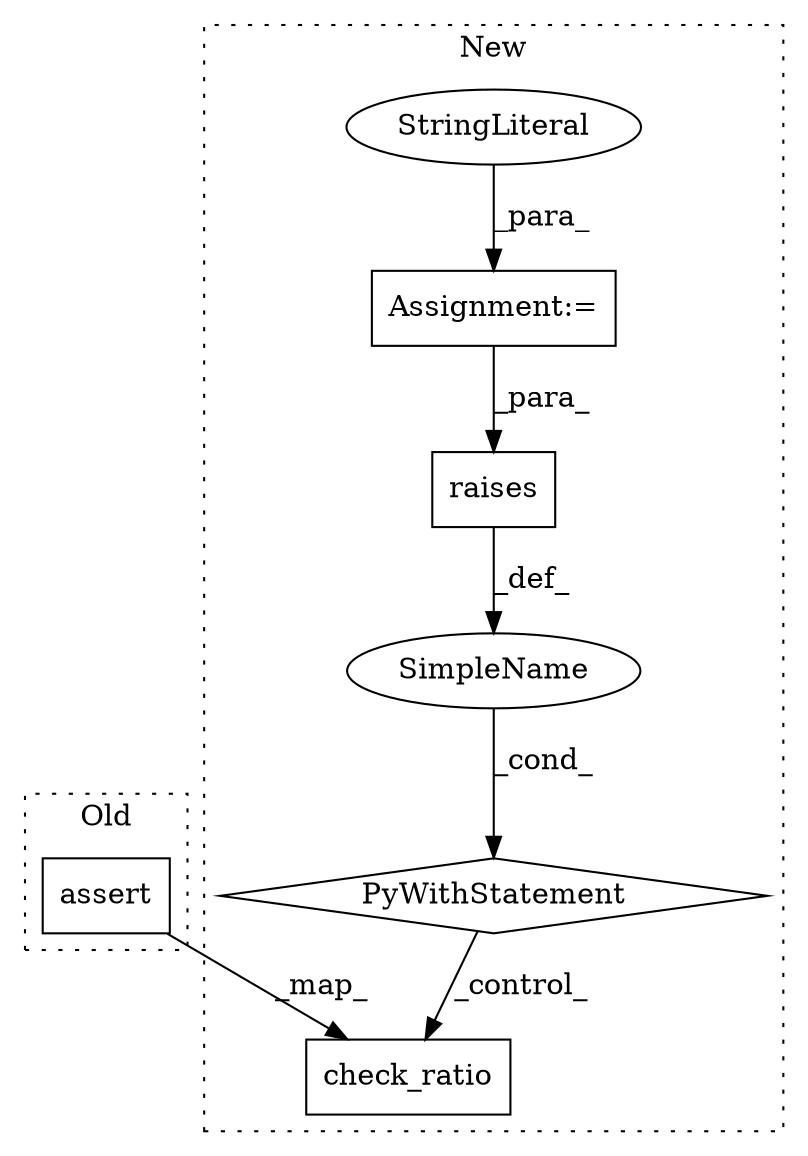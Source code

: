 digraph G {
subgraph cluster0 {
1 [label="assert" a="32" s="3917,4017" l="20,1" shape="box"];
label = "Old";
style="dotted";
}
subgraph cluster1 {
2 [label="check_ratio" a="32" s="4714,4749" l="12,1" shape="box"];
3 [label="SimpleName" a="42" s="" l="" shape="ellipse"];
4 [label="PyWithStatement" a="104" s="4664,4704" l="10,2" shape="diamond"];
5 [label="Assignment:=" a="7" s="4475" l="1" shape="box"];
6 [label="StringLiteral" a="45" s="4476" l="182" shape="ellipse"];
7 [label="raises" a="32" s="4674,4703" l="7,1" shape="box"];
label = "New";
style="dotted";
}
1 -> 2 [label="_map_"];
3 -> 4 [label="_cond_"];
4 -> 2 [label="_control_"];
5 -> 7 [label="_para_"];
6 -> 5 [label="_para_"];
7 -> 3 [label="_def_"];
}